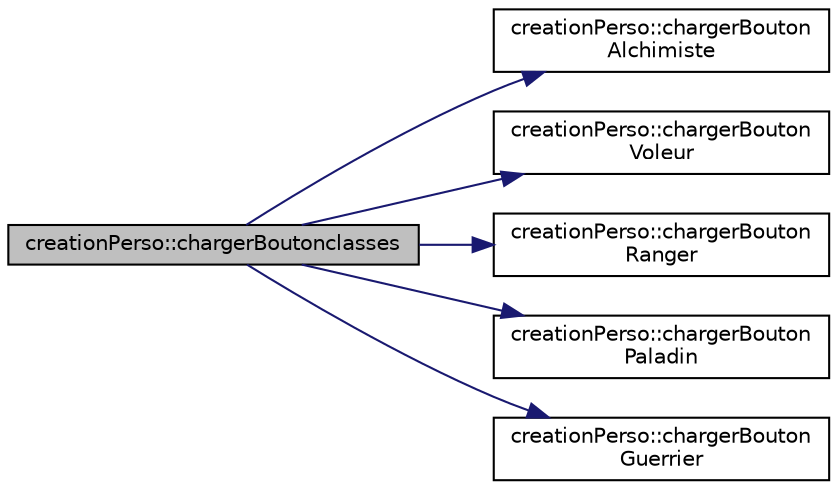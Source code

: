 digraph "creationPerso::chargerBoutonclasses"
{
  edge [fontname="Helvetica",fontsize="10",labelfontname="Helvetica",labelfontsize="10"];
  node [fontname="Helvetica",fontsize="10",shape=record];
  rankdir="LR";
  Node20 [label="creationPerso::chargerBoutonclasses",height=0.2,width=0.4,color="black", fillcolor="grey75", style="filled", fontcolor="black"];
  Node20 -> Node21 [color="midnightblue",fontsize="10",style="solid",fontname="Helvetica"];
  Node21 [label="creationPerso::chargerBouton\lAlchimiste",height=0.2,width=0.4,color="black", fillcolor="white", style="filled",URL="$classcreation_perso.html#a19064b75ffeba3f699290d645467b823",tooltip="creer un bouton alchimiste "];
  Node20 -> Node22 [color="midnightblue",fontsize="10",style="solid",fontname="Helvetica"];
  Node22 [label="creationPerso::chargerBouton\lVoleur",height=0.2,width=0.4,color="black", fillcolor="white", style="filled",URL="$classcreation_perso.html#a6b2ed7464f349b3b88c04751b7f824a4",tooltip="creer un bouton voleur "];
  Node20 -> Node23 [color="midnightblue",fontsize="10",style="solid",fontname="Helvetica"];
  Node23 [label="creationPerso::chargerBouton\lRanger",height=0.2,width=0.4,color="black", fillcolor="white", style="filled",URL="$classcreation_perso.html#a3604fa946dd5ddd44dc61a8f6cc15207",tooltip="creer un bouton ranger "];
  Node20 -> Node24 [color="midnightblue",fontsize="10",style="solid",fontname="Helvetica"];
  Node24 [label="creationPerso::chargerBouton\lPaladin",height=0.2,width=0.4,color="black", fillcolor="white", style="filled",URL="$classcreation_perso.html#a3583fdac495106d90f9fdcf25744756d",tooltip="creer un bouton paladin "];
  Node20 -> Node25 [color="midnightblue",fontsize="10",style="solid",fontname="Helvetica"];
  Node25 [label="creationPerso::chargerBouton\lGuerrier",height=0.2,width=0.4,color="black", fillcolor="white", style="filled",URL="$classcreation_perso.html#a0ffdd6751b6b5c9316da4013dca06a3b",tooltip="creer un bouton guerrier "];
}

